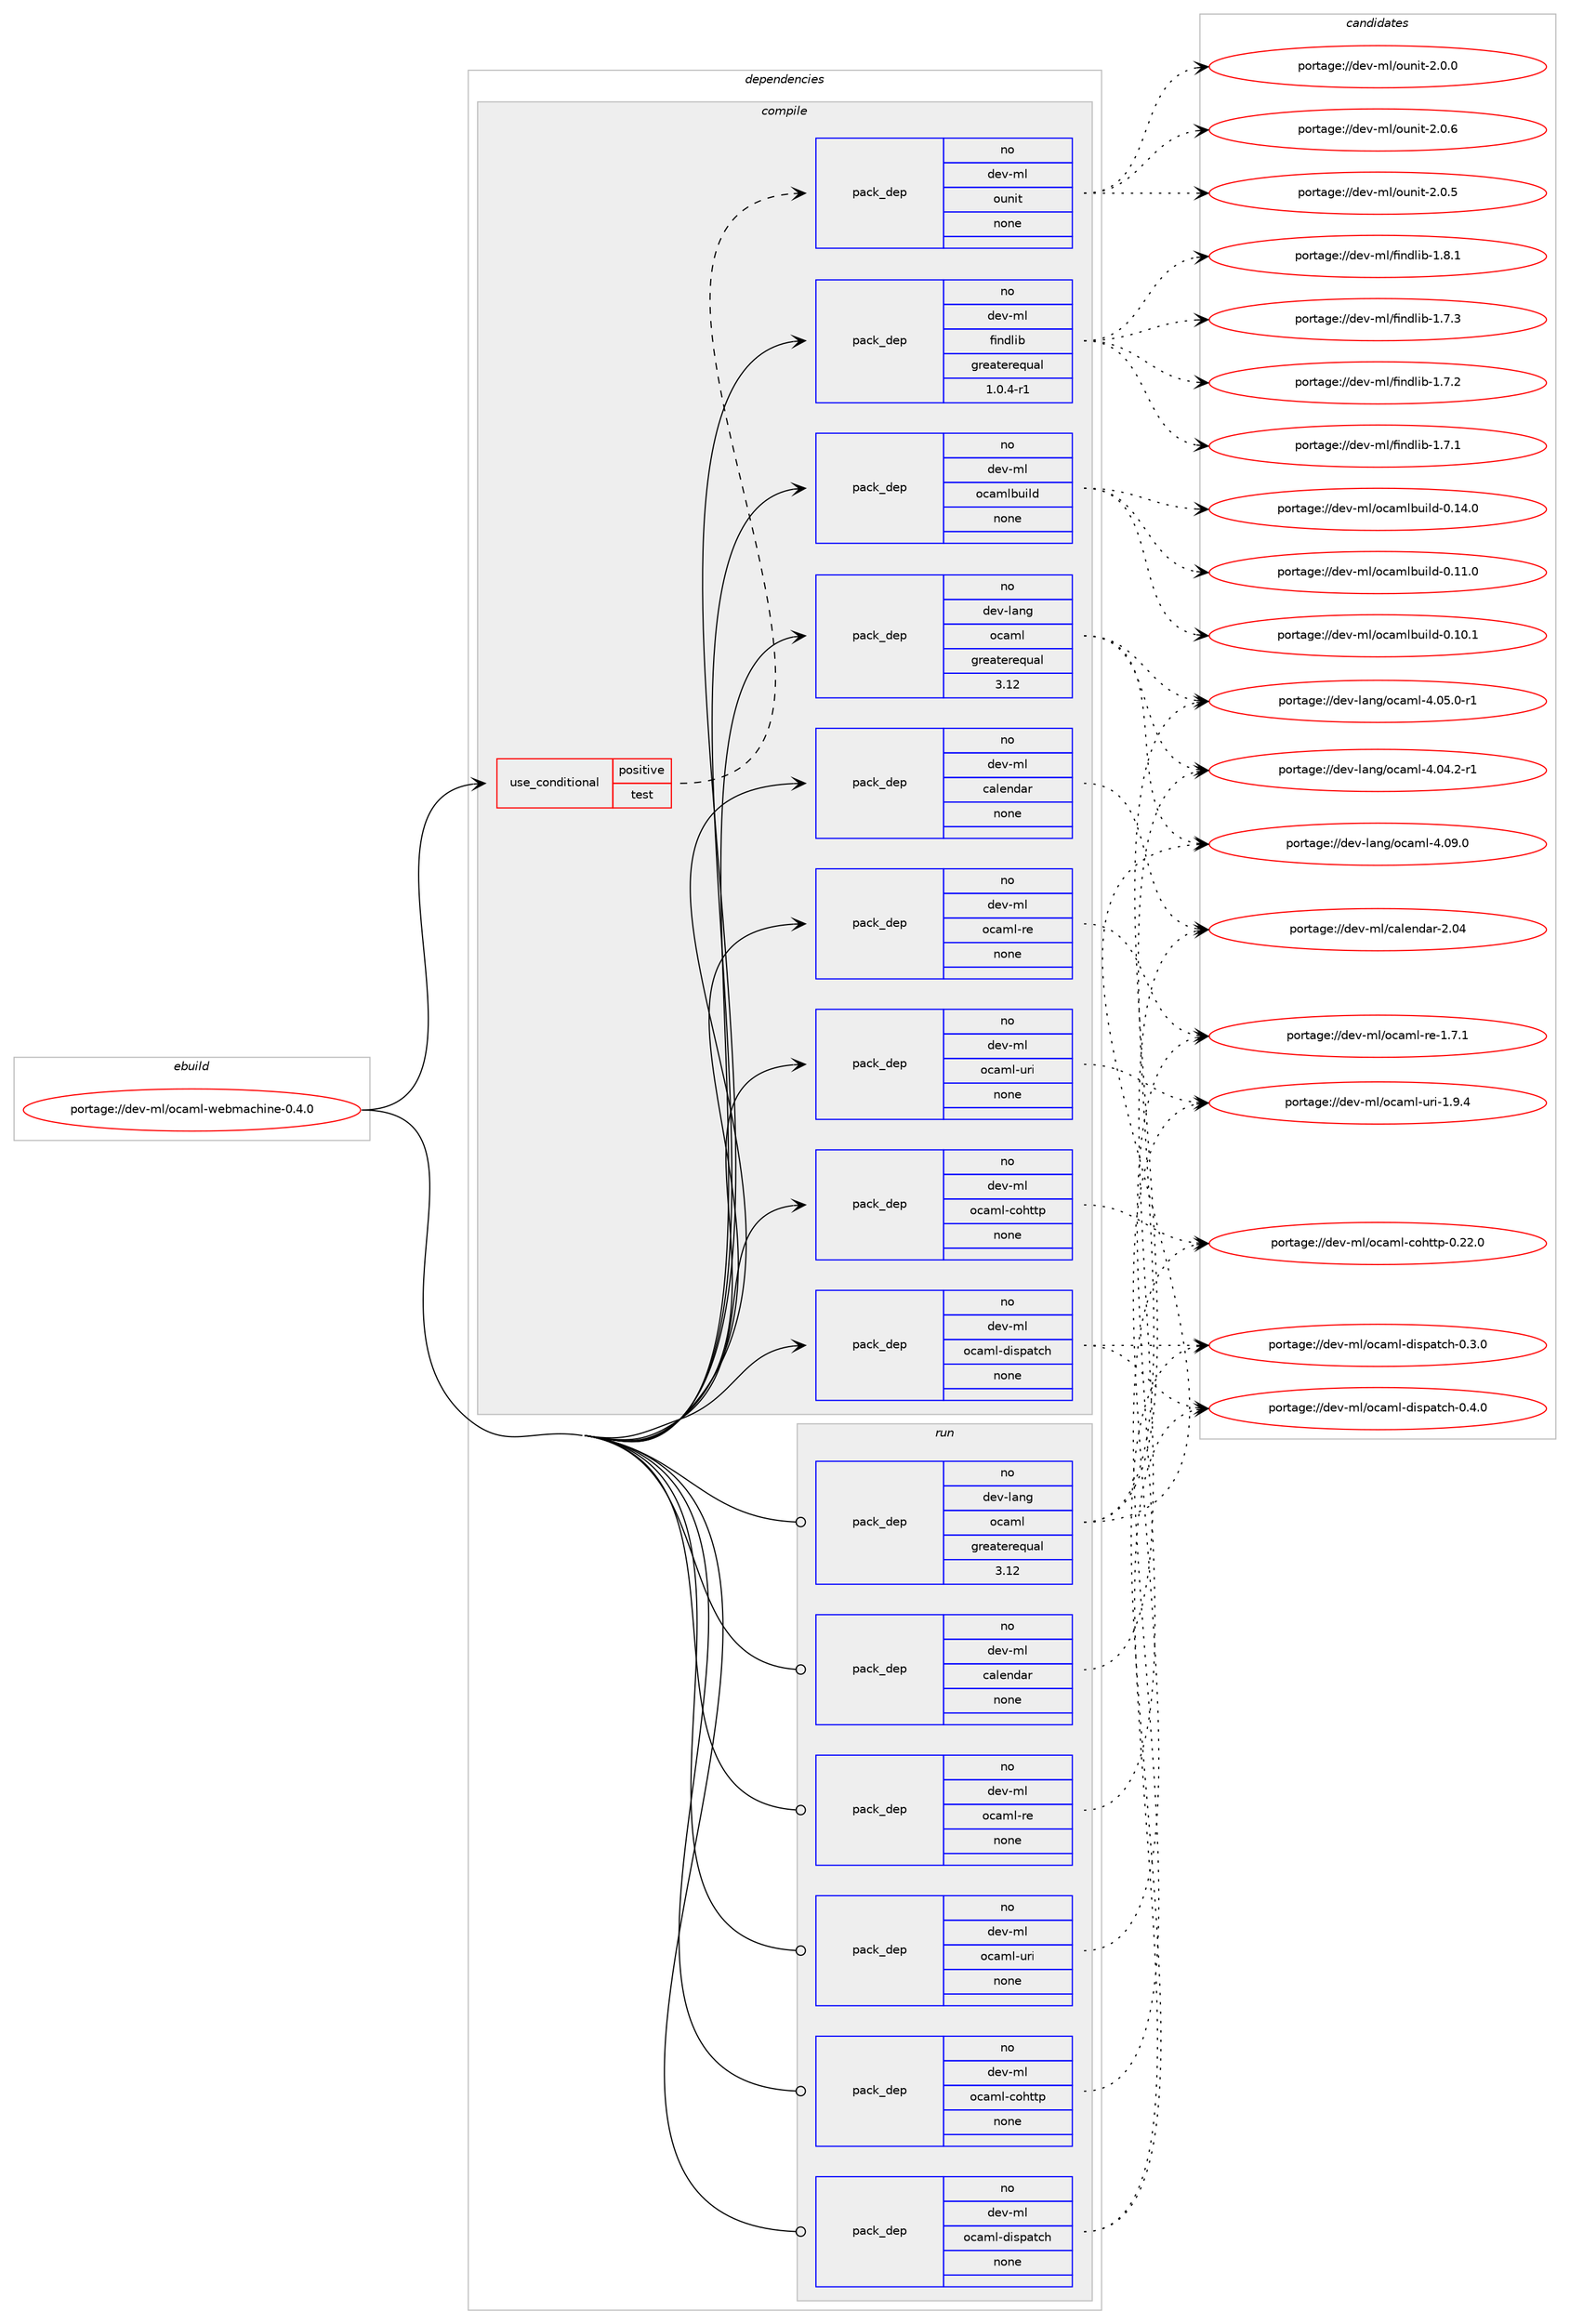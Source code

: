 digraph prolog {

# *************
# Graph options
# *************

newrank=true;
concentrate=true;
compound=true;
graph [rankdir=LR,fontname=Helvetica,fontsize=10,ranksep=1.5];#, ranksep=2.5, nodesep=0.2];
edge  [arrowhead=vee];
node  [fontname=Helvetica,fontsize=10];

# **********
# The ebuild
# **********

subgraph cluster_leftcol {
color=gray;
label=<<i>ebuild</i>>;
id [label="portage://dev-ml/ocaml-webmachine-0.4.0", color=red, width=4, href="../dev-ml/ocaml-webmachine-0.4.0.svg"];
}

# ****************
# The dependencies
# ****************

subgraph cluster_midcol {
color=gray;
label=<<i>dependencies</i>>;
subgraph cluster_compile {
fillcolor="#eeeeee";
style=filled;
label=<<i>compile</i>>;
subgraph cond122859 {
dependency502433 [label=<<TABLE BORDER="0" CELLBORDER="1" CELLSPACING="0" CELLPADDING="4"><TR><TD ROWSPAN="3" CELLPADDING="10">use_conditional</TD></TR><TR><TD>positive</TD></TR><TR><TD>test</TD></TR></TABLE>>, shape=none, color=red];
subgraph pack374464 {
dependency502434 [label=<<TABLE BORDER="0" CELLBORDER="1" CELLSPACING="0" CELLPADDING="4" WIDTH="220"><TR><TD ROWSPAN="6" CELLPADDING="30">pack_dep</TD></TR><TR><TD WIDTH="110">no</TD></TR><TR><TD>dev-ml</TD></TR><TR><TD>ounit</TD></TR><TR><TD>none</TD></TR><TR><TD></TD></TR></TABLE>>, shape=none, color=blue];
}
dependency502433:e -> dependency502434:w [weight=20,style="dashed",arrowhead="vee"];
}
id:e -> dependency502433:w [weight=20,style="solid",arrowhead="vee"];
subgraph pack374465 {
dependency502435 [label=<<TABLE BORDER="0" CELLBORDER="1" CELLSPACING="0" CELLPADDING="4" WIDTH="220"><TR><TD ROWSPAN="6" CELLPADDING="30">pack_dep</TD></TR><TR><TD WIDTH="110">no</TD></TR><TR><TD>dev-lang</TD></TR><TR><TD>ocaml</TD></TR><TR><TD>greaterequal</TD></TR><TR><TD>3.12</TD></TR></TABLE>>, shape=none, color=blue];
}
id:e -> dependency502435:w [weight=20,style="solid",arrowhead="vee"];
subgraph pack374466 {
dependency502436 [label=<<TABLE BORDER="0" CELLBORDER="1" CELLSPACING="0" CELLPADDING="4" WIDTH="220"><TR><TD ROWSPAN="6" CELLPADDING="30">pack_dep</TD></TR><TR><TD WIDTH="110">no</TD></TR><TR><TD>dev-ml</TD></TR><TR><TD>calendar</TD></TR><TR><TD>none</TD></TR><TR><TD></TD></TR></TABLE>>, shape=none, color=blue];
}
id:e -> dependency502436:w [weight=20,style="solid",arrowhead="vee"];
subgraph pack374467 {
dependency502437 [label=<<TABLE BORDER="0" CELLBORDER="1" CELLSPACING="0" CELLPADDING="4" WIDTH="220"><TR><TD ROWSPAN="6" CELLPADDING="30">pack_dep</TD></TR><TR><TD WIDTH="110">no</TD></TR><TR><TD>dev-ml</TD></TR><TR><TD>findlib</TD></TR><TR><TD>greaterequal</TD></TR><TR><TD>1.0.4-r1</TD></TR></TABLE>>, shape=none, color=blue];
}
id:e -> dependency502437:w [weight=20,style="solid",arrowhead="vee"];
subgraph pack374468 {
dependency502438 [label=<<TABLE BORDER="0" CELLBORDER="1" CELLSPACING="0" CELLPADDING="4" WIDTH="220"><TR><TD ROWSPAN="6" CELLPADDING="30">pack_dep</TD></TR><TR><TD WIDTH="110">no</TD></TR><TR><TD>dev-ml</TD></TR><TR><TD>ocaml-cohttp</TD></TR><TR><TD>none</TD></TR><TR><TD></TD></TR></TABLE>>, shape=none, color=blue];
}
id:e -> dependency502438:w [weight=20,style="solid",arrowhead="vee"];
subgraph pack374469 {
dependency502439 [label=<<TABLE BORDER="0" CELLBORDER="1" CELLSPACING="0" CELLPADDING="4" WIDTH="220"><TR><TD ROWSPAN="6" CELLPADDING="30">pack_dep</TD></TR><TR><TD WIDTH="110">no</TD></TR><TR><TD>dev-ml</TD></TR><TR><TD>ocaml-dispatch</TD></TR><TR><TD>none</TD></TR><TR><TD></TD></TR></TABLE>>, shape=none, color=blue];
}
id:e -> dependency502439:w [weight=20,style="solid",arrowhead="vee"];
subgraph pack374470 {
dependency502440 [label=<<TABLE BORDER="0" CELLBORDER="1" CELLSPACING="0" CELLPADDING="4" WIDTH="220"><TR><TD ROWSPAN="6" CELLPADDING="30">pack_dep</TD></TR><TR><TD WIDTH="110">no</TD></TR><TR><TD>dev-ml</TD></TR><TR><TD>ocaml-re</TD></TR><TR><TD>none</TD></TR><TR><TD></TD></TR></TABLE>>, shape=none, color=blue];
}
id:e -> dependency502440:w [weight=20,style="solid",arrowhead="vee"];
subgraph pack374471 {
dependency502441 [label=<<TABLE BORDER="0" CELLBORDER="1" CELLSPACING="0" CELLPADDING="4" WIDTH="220"><TR><TD ROWSPAN="6" CELLPADDING="30">pack_dep</TD></TR><TR><TD WIDTH="110">no</TD></TR><TR><TD>dev-ml</TD></TR><TR><TD>ocaml-uri</TD></TR><TR><TD>none</TD></TR><TR><TD></TD></TR></TABLE>>, shape=none, color=blue];
}
id:e -> dependency502441:w [weight=20,style="solid",arrowhead="vee"];
subgraph pack374472 {
dependency502442 [label=<<TABLE BORDER="0" CELLBORDER="1" CELLSPACING="0" CELLPADDING="4" WIDTH="220"><TR><TD ROWSPAN="6" CELLPADDING="30">pack_dep</TD></TR><TR><TD WIDTH="110">no</TD></TR><TR><TD>dev-ml</TD></TR><TR><TD>ocamlbuild</TD></TR><TR><TD>none</TD></TR><TR><TD></TD></TR></TABLE>>, shape=none, color=blue];
}
id:e -> dependency502442:w [weight=20,style="solid",arrowhead="vee"];
}
subgraph cluster_compileandrun {
fillcolor="#eeeeee";
style=filled;
label=<<i>compile and run</i>>;
}
subgraph cluster_run {
fillcolor="#eeeeee";
style=filled;
label=<<i>run</i>>;
subgraph pack374473 {
dependency502443 [label=<<TABLE BORDER="0" CELLBORDER="1" CELLSPACING="0" CELLPADDING="4" WIDTH="220"><TR><TD ROWSPAN="6" CELLPADDING="30">pack_dep</TD></TR><TR><TD WIDTH="110">no</TD></TR><TR><TD>dev-lang</TD></TR><TR><TD>ocaml</TD></TR><TR><TD>greaterequal</TD></TR><TR><TD>3.12</TD></TR></TABLE>>, shape=none, color=blue];
}
id:e -> dependency502443:w [weight=20,style="solid",arrowhead="odot"];
subgraph pack374474 {
dependency502444 [label=<<TABLE BORDER="0" CELLBORDER="1" CELLSPACING="0" CELLPADDING="4" WIDTH="220"><TR><TD ROWSPAN="6" CELLPADDING="30">pack_dep</TD></TR><TR><TD WIDTH="110">no</TD></TR><TR><TD>dev-ml</TD></TR><TR><TD>calendar</TD></TR><TR><TD>none</TD></TR><TR><TD></TD></TR></TABLE>>, shape=none, color=blue];
}
id:e -> dependency502444:w [weight=20,style="solid",arrowhead="odot"];
subgraph pack374475 {
dependency502445 [label=<<TABLE BORDER="0" CELLBORDER="1" CELLSPACING="0" CELLPADDING="4" WIDTH="220"><TR><TD ROWSPAN="6" CELLPADDING="30">pack_dep</TD></TR><TR><TD WIDTH="110">no</TD></TR><TR><TD>dev-ml</TD></TR><TR><TD>ocaml-cohttp</TD></TR><TR><TD>none</TD></TR><TR><TD></TD></TR></TABLE>>, shape=none, color=blue];
}
id:e -> dependency502445:w [weight=20,style="solid",arrowhead="odot"];
subgraph pack374476 {
dependency502446 [label=<<TABLE BORDER="0" CELLBORDER="1" CELLSPACING="0" CELLPADDING="4" WIDTH="220"><TR><TD ROWSPAN="6" CELLPADDING="30">pack_dep</TD></TR><TR><TD WIDTH="110">no</TD></TR><TR><TD>dev-ml</TD></TR><TR><TD>ocaml-dispatch</TD></TR><TR><TD>none</TD></TR><TR><TD></TD></TR></TABLE>>, shape=none, color=blue];
}
id:e -> dependency502446:w [weight=20,style="solid",arrowhead="odot"];
subgraph pack374477 {
dependency502447 [label=<<TABLE BORDER="0" CELLBORDER="1" CELLSPACING="0" CELLPADDING="4" WIDTH="220"><TR><TD ROWSPAN="6" CELLPADDING="30">pack_dep</TD></TR><TR><TD WIDTH="110">no</TD></TR><TR><TD>dev-ml</TD></TR><TR><TD>ocaml-re</TD></TR><TR><TD>none</TD></TR><TR><TD></TD></TR></TABLE>>, shape=none, color=blue];
}
id:e -> dependency502447:w [weight=20,style="solid",arrowhead="odot"];
subgraph pack374478 {
dependency502448 [label=<<TABLE BORDER="0" CELLBORDER="1" CELLSPACING="0" CELLPADDING="4" WIDTH="220"><TR><TD ROWSPAN="6" CELLPADDING="30">pack_dep</TD></TR><TR><TD WIDTH="110">no</TD></TR><TR><TD>dev-ml</TD></TR><TR><TD>ocaml-uri</TD></TR><TR><TD>none</TD></TR><TR><TD></TD></TR></TABLE>>, shape=none, color=blue];
}
id:e -> dependency502448:w [weight=20,style="solid",arrowhead="odot"];
}
}

# **************
# The candidates
# **************

subgraph cluster_choices {
rank=same;
color=gray;
label=<<i>candidates</i>>;

subgraph choice374464 {
color=black;
nodesep=1;
choice1001011184510910847111117110105116455046484654 [label="portage://dev-ml/ounit-2.0.6", color=red, width=4,href="../dev-ml/ounit-2.0.6.svg"];
choice1001011184510910847111117110105116455046484653 [label="portage://dev-ml/ounit-2.0.5", color=red, width=4,href="../dev-ml/ounit-2.0.5.svg"];
choice1001011184510910847111117110105116455046484648 [label="portage://dev-ml/ounit-2.0.0", color=red, width=4,href="../dev-ml/ounit-2.0.0.svg"];
dependency502434:e -> choice1001011184510910847111117110105116455046484654:w [style=dotted,weight="100"];
dependency502434:e -> choice1001011184510910847111117110105116455046484653:w [style=dotted,weight="100"];
dependency502434:e -> choice1001011184510910847111117110105116455046484648:w [style=dotted,weight="100"];
}
subgraph choice374465 {
color=black;
nodesep=1;
choice100101118451089711010347111999710910845524648574648 [label="portage://dev-lang/ocaml-4.09.0", color=red, width=4,href="../dev-lang/ocaml-4.09.0.svg"];
choice1001011184510897110103471119997109108455246485346484511449 [label="portage://dev-lang/ocaml-4.05.0-r1", color=red, width=4,href="../dev-lang/ocaml-4.05.0-r1.svg"];
choice1001011184510897110103471119997109108455246485246504511449 [label="portage://dev-lang/ocaml-4.04.2-r1", color=red, width=4,href="../dev-lang/ocaml-4.04.2-r1.svg"];
dependency502435:e -> choice100101118451089711010347111999710910845524648574648:w [style=dotted,weight="100"];
dependency502435:e -> choice1001011184510897110103471119997109108455246485346484511449:w [style=dotted,weight="100"];
dependency502435:e -> choice1001011184510897110103471119997109108455246485246504511449:w [style=dotted,weight="100"];
}
subgraph choice374466 {
color=black;
nodesep=1;
choice10010111845109108479997108101110100971144550464852 [label="portage://dev-ml/calendar-2.04", color=red, width=4,href="../dev-ml/calendar-2.04.svg"];
dependency502436:e -> choice10010111845109108479997108101110100971144550464852:w [style=dotted,weight="100"];
}
subgraph choice374467 {
color=black;
nodesep=1;
choice100101118451091084710210511010010810598454946564649 [label="portage://dev-ml/findlib-1.8.1", color=red, width=4,href="../dev-ml/findlib-1.8.1.svg"];
choice100101118451091084710210511010010810598454946554651 [label="portage://dev-ml/findlib-1.7.3", color=red, width=4,href="../dev-ml/findlib-1.7.3.svg"];
choice100101118451091084710210511010010810598454946554650 [label="portage://dev-ml/findlib-1.7.2", color=red, width=4,href="../dev-ml/findlib-1.7.2.svg"];
choice100101118451091084710210511010010810598454946554649 [label="portage://dev-ml/findlib-1.7.1", color=red, width=4,href="../dev-ml/findlib-1.7.1.svg"];
dependency502437:e -> choice100101118451091084710210511010010810598454946564649:w [style=dotted,weight="100"];
dependency502437:e -> choice100101118451091084710210511010010810598454946554651:w [style=dotted,weight="100"];
dependency502437:e -> choice100101118451091084710210511010010810598454946554650:w [style=dotted,weight="100"];
dependency502437:e -> choice100101118451091084710210511010010810598454946554649:w [style=dotted,weight="100"];
}
subgraph choice374468 {
color=black;
nodesep=1;
choice10010111845109108471119997109108459911110411611611245484650504648 [label="portage://dev-ml/ocaml-cohttp-0.22.0", color=red, width=4,href="../dev-ml/ocaml-cohttp-0.22.0.svg"];
dependency502438:e -> choice10010111845109108471119997109108459911110411611611245484650504648:w [style=dotted,weight="100"];
}
subgraph choice374469 {
color=black;
nodesep=1;
choice10010111845109108471119997109108451001051151129711699104454846524648 [label="portage://dev-ml/ocaml-dispatch-0.4.0", color=red, width=4,href="../dev-ml/ocaml-dispatch-0.4.0.svg"];
choice10010111845109108471119997109108451001051151129711699104454846514648 [label="portage://dev-ml/ocaml-dispatch-0.3.0", color=red, width=4,href="../dev-ml/ocaml-dispatch-0.3.0.svg"];
dependency502439:e -> choice10010111845109108471119997109108451001051151129711699104454846524648:w [style=dotted,weight="100"];
dependency502439:e -> choice10010111845109108471119997109108451001051151129711699104454846514648:w [style=dotted,weight="100"];
}
subgraph choice374470 {
color=black;
nodesep=1;
choice1001011184510910847111999710910845114101454946554649 [label="portage://dev-ml/ocaml-re-1.7.1", color=red, width=4,href="../dev-ml/ocaml-re-1.7.1.svg"];
dependency502440:e -> choice1001011184510910847111999710910845114101454946554649:w [style=dotted,weight="100"];
}
subgraph choice374471 {
color=black;
nodesep=1;
choice1001011184510910847111999710910845117114105454946574652 [label="portage://dev-ml/ocaml-uri-1.9.4", color=red, width=4,href="../dev-ml/ocaml-uri-1.9.4.svg"];
dependency502441:e -> choice1001011184510910847111999710910845117114105454946574652:w [style=dotted,weight="100"];
}
subgraph choice374472 {
color=black;
nodesep=1;
choice100101118451091084711199971091089811710510810045484649524648 [label="portage://dev-ml/ocamlbuild-0.14.0", color=red, width=4,href="../dev-ml/ocamlbuild-0.14.0.svg"];
choice100101118451091084711199971091089811710510810045484649494648 [label="portage://dev-ml/ocamlbuild-0.11.0", color=red, width=4,href="../dev-ml/ocamlbuild-0.11.0.svg"];
choice100101118451091084711199971091089811710510810045484649484649 [label="portage://dev-ml/ocamlbuild-0.10.1", color=red, width=4,href="../dev-ml/ocamlbuild-0.10.1.svg"];
dependency502442:e -> choice100101118451091084711199971091089811710510810045484649524648:w [style=dotted,weight="100"];
dependency502442:e -> choice100101118451091084711199971091089811710510810045484649494648:w [style=dotted,weight="100"];
dependency502442:e -> choice100101118451091084711199971091089811710510810045484649484649:w [style=dotted,weight="100"];
}
subgraph choice374473 {
color=black;
nodesep=1;
choice100101118451089711010347111999710910845524648574648 [label="portage://dev-lang/ocaml-4.09.0", color=red, width=4,href="../dev-lang/ocaml-4.09.0.svg"];
choice1001011184510897110103471119997109108455246485346484511449 [label="portage://dev-lang/ocaml-4.05.0-r1", color=red, width=4,href="../dev-lang/ocaml-4.05.0-r1.svg"];
choice1001011184510897110103471119997109108455246485246504511449 [label="portage://dev-lang/ocaml-4.04.2-r1", color=red, width=4,href="../dev-lang/ocaml-4.04.2-r1.svg"];
dependency502443:e -> choice100101118451089711010347111999710910845524648574648:w [style=dotted,weight="100"];
dependency502443:e -> choice1001011184510897110103471119997109108455246485346484511449:w [style=dotted,weight="100"];
dependency502443:e -> choice1001011184510897110103471119997109108455246485246504511449:w [style=dotted,weight="100"];
}
subgraph choice374474 {
color=black;
nodesep=1;
choice10010111845109108479997108101110100971144550464852 [label="portage://dev-ml/calendar-2.04", color=red, width=4,href="../dev-ml/calendar-2.04.svg"];
dependency502444:e -> choice10010111845109108479997108101110100971144550464852:w [style=dotted,weight="100"];
}
subgraph choice374475 {
color=black;
nodesep=1;
choice10010111845109108471119997109108459911110411611611245484650504648 [label="portage://dev-ml/ocaml-cohttp-0.22.0", color=red, width=4,href="../dev-ml/ocaml-cohttp-0.22.0.svg"];
dependency502445:e -> choice10010111845109108471119997109108459911110411611611245484650504648:w [style=dotted,weight="100"];
}
subgraph choice374476 {
color=black;
nodesep=1;
choice10010111845109108471119997109108451001051151129711699104454846524648 [label="portage://dev-ml/ocaml-dispatch-0.4.0", color=red, width=4,href="../dev-ml/ocaml-dispatch-0.4.0.svg"];
choice10010111845109108471119997109108451001051151129711699104454846514648 [label="portage://dev-ml/ocaml-dispatch-0.3.0", color=red, width=4,href="../dev-ml/ocaml-dispatch-0.3.0.svg"];
dependency502446:e -> choice10010111845109108471119997109108451001051151129711699104454846524648:w [style=dotted,weight="100"];
dependency502446:e -> choice10010111845109108471119997109108451001051151129711699104454846514648:w [style=dotted,weight="100"];
}
subgraph choice374477 {
color=black;
nodesep=1;
choice1001011184510910847111999710910845114101454946554649 [label="portage://dev-ml/ocaml-re-1.7.1", color=red, width=4,href="../dev-ml/ocaml-re-1.7.1.svg"];
dependency502447:e -> choice1001011184510910847111999710910845114101454946554649:w [style=dotted,weight="100"];
}
subgraph choice374478 {
color=black;
nodesep=1;
choice1001011184510910847111999710910845117114105454946574652 [label="portage://dev-ml/ocaml-uri-1.9.4", color=red, width=4,href="../dev-ml/ocaml-uri-1.9.4.svg"];
dependency502448:e -> choice1001011184510910847111999710910845117114105454946574652:w [style=dotted,weight="100"];
}
}

}
